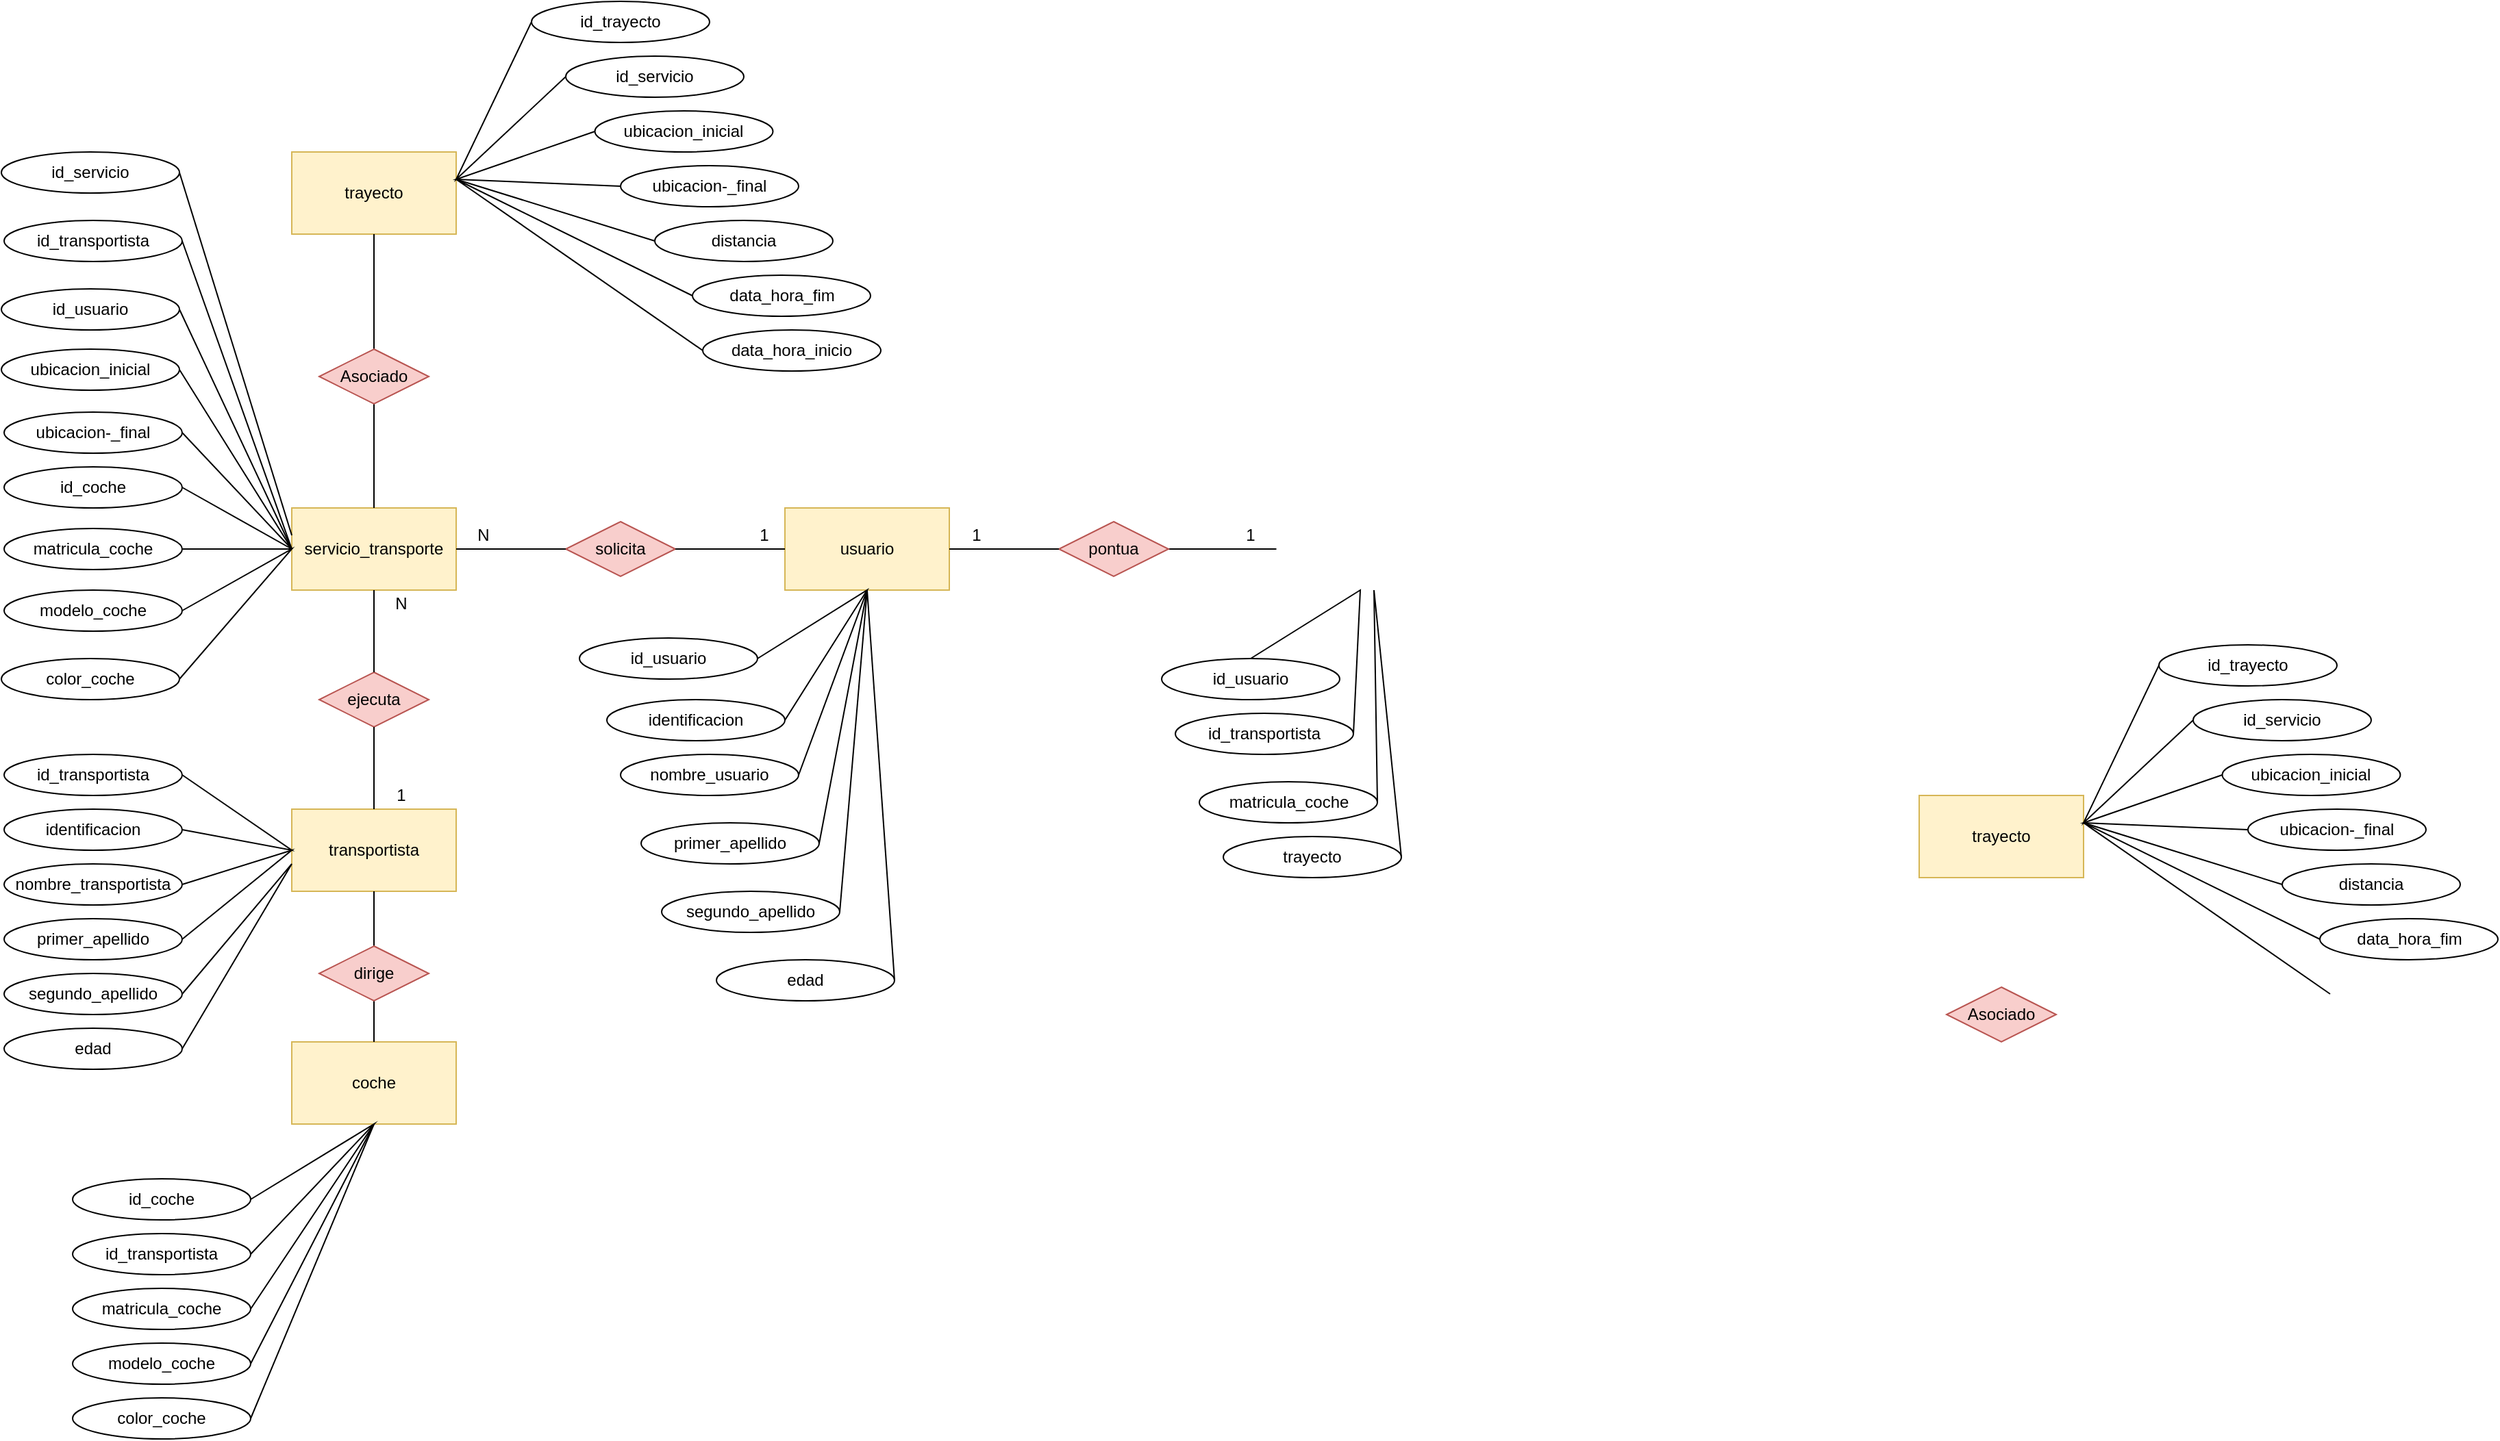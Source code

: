 <mxfile version="22.1.18" type="github">
  <diagram id="R2lEEEUBdFMjLlhIrx00" name="Page-1">
    <mxGraphModel dx="2533" dy="1180" grid="1" gridSize="10" guides="1" tooltips="1" connect="1" arrows="1" fold="1" page="1" pageScale="1" pageWidth="850" pageHeight="1100" math="0" shadow="0" extFonts="Permanent Marker^https://fonts.googleapis.com/css?family=Permanent+Marker">
      <root>
        <mxCell id="0" />
        <mxCell id="1" parent="0" />
        <mxCell id="UZvihDDz6vG9pODjjH-z-27" value="servicio_transporte" style="rounded=0;whiteSpace=wrap;html=1;labelBackgroundColor=none;fillColor=#fff2cc;strokeColor=#d6b656;" parent="1" vertex="1">
          <mxGeometry x="112" y="780" width="120" height="60" as="geometry" />
        </mxCell>
        <mxCell id="UZvihDDz6vG9pODjjH-z-28" value="ejecuta" style="rhombus;whiteSpace=wrap;html=1;labelBackgroundColor=none;fillColor=#f8cecc;strokeColor=#b85450;" parent="1" vertex="1">
          <mxGeometry x="132" y="900" width="80" height="40" as="geometry" />
        </mxCell>
        <mxCell id="UZvihDDz6vG9pODjjH-z-29" value="transportista" style="rounded=0;whiteSpace=wrap;html=1;labelBackgroundColor=none;fillColor=#fff2cc;strokeColor=#d6b656;" parent="1" vertex="1">
          <mxGeometry x="112" y="1000" width="120" height="60" as="geometry" />
        </mxCell>
        <mxCell id="UZvihDDz6vG9pODjjH-z-30" value="solicita" style="rhombus;whiteSpace=wrap;html=1;labelBackgroundColor=none;fillColor=#f8cecc;strokeColor=#b85450;" parent="1" vertex="1">
          <mxGeometry x="312" y="790" width="80" height="40" as="geometry" />
        </mxCell>
        <mxCell id="UZvihDDz6vG9pODjjH-z-32" value="usuario" style="rounded=0;whiteSpace=wrap;html=1;labelBackgroundColor=none;fillColor=#fff2cc;strokeColor=#d6b656;" parent="1" vertex="1">
          <mxGeometry x="472" y="780" width="120" height="60" as="geometry" />
        </mxCell>
        <mxCell id="UZvihDDz6vG9pODjjH-z-33" value="" style="endArrow=none;html=1;rounded=0;entryX=0;entryY=0.5;entryDx=0;entryDy=0;exitX=1;exitY=0.5;exitDx=0;exitDy=0;labelBackgroundColor=none;fontColor=default;" parent="1" source="UZvihDDz6vG9pODjjH-z-30" target="UZvihDDz6vG9pODjjH-z-32" edge="1">
          <mxGeometry width="50" height="50" relative="1" as="geometry">
            <mxPoint x="407" y="850" as="sourcePoint" />
            <mxPoint x="457" y="800" as="targetPoint" />
            <Array as="points" />
          </mxGeometry>
        </mxCell>
        <mxCell id="UZvihDDz6vG9pODjjH-z-34" value="" style="endArrow=none;html=1;rounded=0;entryX=0;entryY=0.5;entryDx=0;entryDy=0;exitX=1;exitY=0.5;exitDx=0;exitDy=0;labelBackgroundColor=none;fontColor=default;" parent="1" source="UZvihDDz6vG9pODjjH-z-27" target="UZvihDDz6vG9pODjjH-z-30" edge="1">
          <mxGeometry width="50" height="50" relative="1" as="geometry">
            <mxPoint x="247" y="840" as="sourcePoint" />
            <mxPoint x="297" y="790" as="targetPoint" />
          </mxGeometry>
        </mxCell>
        <mxCell id="UZvihDDz6vG9pODjjH-z-35" value="" style="endArrow=none;html=1;rounded=0;entryX=0;entryY=0.5;entryDx=0;entryDy=0;exitX=1;exitY=0.5;exitDx=0;exitDy=0;labelBackgroundColor=none;fontColor=default;" parent="1" source="UZvihDDz6vG9pODjjH-z-43" edge="1">
          <mxGeometry width="50" height="50" relative="1" as="geometry">
            <mxPoint x="752" y="875" as="sourcePoint" />
            <mxPoint x="830.75" y="810" as="targetPoint" />
          </mxGeometry>
        </mxCell>
        <mxCell id="UZvihDDz6vG9pODjjH-z-36" value="" style="endArrow=none;html=1;rounded=0;entryX=0.5;entryY=1;entryDx=0;entryDy=0;exitX=0.5;exitY=0;exitDx=0;exitDy=0;labelBackgroundColor=none;fontColor=default;" parent="1" source="UZvihDDz6vG9pODjjH-z-29" target="UZvihDDz6vG9pODjjH-z-28" edge="1">
          <mxGeometry width="50" height="50" relative="1" as="geometry">
            <mxPoint x="142" y="1010" as="sourcePoint" />
            <mxPoint x="192" y="960" as="targetPoint" />
          </mxGeometry>
        </mxCell>
        <mxCell id="UZvihDDz6vG9pODjjH-z-37" value="" style="endArrow=none;html=1;rounded=0;entryX=0.5;entryY=1;entryDx=0;entryDy=0;exitX=0.5;exitY=0;exitDx=0;exitDy=0;labelBackgroundColor=none;fontColor=default;" parent="1" source="UZvihDDz6vG9pODjjH-z-28" target="UZvihDDz6vG9pODjjH-z-27" edge="1">
          <mxGeometry width="50" height="50" relative="1" as="geometry">
            <mxPoint x="147" y="900" as="sourcePoint" />
            <mxPoint x="197" y="850" as="targetPoint" />
          </mxGeometry>
        </mxCell>
        <mxCell id="UZvihDDz6vG9pODjjH-z-38" value="1" style="text;html=1;strokeColor=none;fillColor=none;align=center;verticalAlign=middle;whiteSpace=wrap;rounded=0;labelBackgroundColor=none;" parent="1" vertex="1">
          <mxGeometry x="182" y="980" width="20" height="20" as="geometry" />
        </mxCell>
        <mxCell id="UZvihDDz6vG9pODjjH-z-39" value="N" style="text;html=1;strokeColor=none;fillColor=none;align=center;verticalAlign=middle;whiteSpace=wrap;rounded=0;labelBackgroundColor=none;" parent="1" vertex="1">
          <mxGeometry x="182" y="840" width="20" height="20" as="geometry" />
        </mxCell>
        <mxCell id="UZvihDDz6vG9pODjjH-z-40" value="N" style="text;html=1;strokeColor=none;fillColor=none;align=center;verticalAlign=middle;whiteSpace=wrap;rounded=0;labelBackgroundColor=none;" parent="1" vertex="1">
          <mxGeometry x="242" y="790" width="20" height="20" as="geometry" />
        </mxCell>
        <mxCell id="UZvihDDz6vG9pODjjH-z-42" value="1" style="text;html=1;strokeColor=none;fillColor=none;align=center;verticalAlign=middle;whiteSpace=wrap;rounded=0;labelBackgroundColor=none;" parent="1" vertex="1">
          <mxGeometry x="447" y="790" width="20" height="20" as="geometry" />
        </mxCell>
        <mxCell id="UZvihDDz6vG9pODjjH-z-43" value="pontua" style="rhombus;whiteSpace=wrap;html=1;labelBackgroundColor=none;fillColor=#f8cecc;strokeColor=#b85450;" parent="1" vertex="1">
          <mxGeometry x="672" y="790" width="80" height="40" as="geometry" />
        </mxCell>
        <mxCell id="UZvihDDz6vG9pODjjH-z-46" value="" style="endArrow=none;html=1;rounded=0;entryX=0;entryY=0.5;entryDx=0;entryDy=0;exitX=1;exitY=0.5;exitDx=0;exitDy=0;labelBackgroundColor=none;fontColor=default;" parent="1" target="UZvihDDz6vG9pODjjH-z-43" edge="1">
          <mxGeometry width="50" height="50" relative="1" as="geometry">
            <mxPoint x="642" y="810" as="sourcePoint" />
            <mxPoint x="654.5" y="810" as="targetPoint" />
          </mxGeometry>
        </mxCell>
        <mxCell id="UZvihDDz6vG9pODjjH-z-51" value="1" style="text;html=1;strokeColor=none;fillColor=none;align=center;verticalAlign=middle;whiteSpace=wrap;rounded=0;labelBackgroundColor=none;" parent="1" vertex="1">
          <mxGeometry x="802" y="790" width="20" height="20" as="geometry" />
        </mxCell>
        <mxCell id="UZvihDDz6vG9pODjjH-z-53" value="" style="endArrow=none;html=1;rounded=0;exitX=1;exitY=0.5;exitDx=0;exitDy=0;labelBackgroundColor=none;fontColor=default;" parent="1" source="UZvihDDz6vG9pODjjH-z-32" edge="1">
          <mxGeometry width="50" height="50" relative="1" as="geometry">
            <mxPoint x="592" y="810" as="sourcePoint" />
            <mxPoint x="642" y="810" as="targetPoint" />
          </mxGeometry>
        </mxCell>
        <mxCell id="UZvihDDz6vG9pODjjH-z-56" value="1" style="text;html=1;strokeColor=none;fillColor=none;align=center;verticalAlign=middle;whiteSpace=wrap;rounded=0;labelBackgroundColor=none;" parent="1" vertex="1">
          <mxGeometry x="602" y="790" width="20" height="20" as="geometry" />
        </mxCell>
        <mxCell id="UZvihDDz6vG9pODjjH-z-62" value="matricula_coche" style="ellipse;whiteSpace=wrap;html=1;labelBackgroundColor=none;" parent="1" vertex="1">
          <mxGeometry x="-98" y="795" width="130" height="30" as="geometry" />
        </mxCell>
        <mxCell id="UZvihDDz6vG9pODjjH-z-64" value="" style="endArrow=none;html=1;rounded=0;labelBackgroundColor=none;fontColor=default;entryX=1;entryY=0.5;entryDx=0;entryDy=0;exitX=1;exitY=0.5;exitDx=0;exitDy=0;" parent="1" source="VUBh9zfn_N3HPbpOxdJ6-12" target="VUBh9zfn_N3HPbpOxdJ6-4" edge="1">
          <mxGeometry width="50" height="50" relative="1" as="geometry">
            <mxPoint x="42" y="1010" as="sourcePoint" />
            <mxPoint x="52" y="980" as="targetPoint" />
            <Array as="points">
              <mxPoint x="112" y="1030" />
            </Array>
          </mxGeometry>
        </mxCell>
        <mxCell id="VUBh9zfn_N3HPbpOxdJ6-1" value="modelo_coche" style="ellipse;whiteSpace=wrap;html=1;labelBackgroundColor=none;" parent="1" vertex="1">
          <mxGeometry x="-98" y="840" width="130" height="30" as="geometry" />
        </mxCell>
        <mxCell id="VUBh9zfn_N3HPbpOxdJ6-2" value="" style="endArrow=none;html=1;rounded=0;entryX=1;entryY=0.5;entryDx=0;entryDy=0;exitX=1;exitY=0.5;exitDx=0;exitDy=0;" parent="1" source="VUBh9zfn_N3HPbpOxdJ6-3" target="VUBh9zfn_N3HPbpOxdJ6-1" edge="1">
          <mxGeometry width="50" height="50" relative="1" as="geometry">
            <mxPoint x="22" y="850" as="sourcePoint" />
            <mxPoint x="72" y="810" as="targetPoint" />
            <Array as="points">
              <mxPoint x="112" y="810" />
            </Array>
          </mxGeometry>
        </mxCell>
        <mxCell id="VUBh9zfn_N3HPbpOxdJ6-3" value="color_coche" style="ellipse;whiteSpace=wrap;html=1;labelBackgroundColor=none;" parent="1" vertex="1">
          <mxGeometry x="-100" y="890" width="130" height="30" as="geometry" />
        </mxCell>
        <mxCell id="VUBh9zfn_N3HPbpOxdJ6-4" value="id_transportista" style="ellipse;whiteSpace=wrap;html=1;labelBackgroundColor=none;" parent="1" vertex="1">
          <mxGeometry x="-98" y="960" width="130" height="30" as="geometry" />
        </mxCell>
        <mxCell id="VUBh9zfn_N3HPbpOxdJ6-5" value="segundo_apellido" style="ellipse;whiteSpace=wrap;html=1;labelBackgroundColor=none;" parent="1" vertex="1">
          <mxGeometry x="-98" y="1120" width="130" height="30" as="geometry" />
        </mxCell>
        <mxCell id="VUBh9zfn_N3HPbpOxdJ6-6" value="primer_apellido" style="ellipse;whiteSpace=wrap;html=1;labelBackgroundColor=none;" parent="1" vertex="1">
          <mxGeometry x="-98" y="1080" width="130" height="30" as="geometry" />
        </mxCell>
        <mxCell id="VUBh9zfn_N3HPbpOxdJ6-7" value="nombre_transportista" style="ellipse;whiteSpace=wrap;html=1;labelBackgroundColor=none;" parent="1" vertex="1">
          <mxGeometry x="-98" y="1040" width="130" height="30" as="geometry" />
        </mxCell>
        <mxCell id="VUBh9zfn_N3HPbpOxdJ6-9" value="" style="endArrow=none;html=1;rounded=0;entryX=1;entryY=0.5;entryDx=0;entryDy=0;exitX=1;exitY=0.5;exitDx=0;exitDy=0;" parent="1" source="VUBh9zfn_N3HPbpOxdJ6-11" target="VUBh9zfn_N3HPbpOxdJ6-5" edge="1">
          <mxGeometry width="50" height="50" relative="1" as="geometry">
            <mxPoint x="52" y="1080" as="sourcePoint" />
            <mxPoint x="22" y="1070" as="targetPoint" />
            <Array as="points">
              <mxPoint x="112" y="1040" />
            </Array>
          </mxGeometry>
        </mxCell>
        <mxCell id="VUBh9zfn_N3HPbpOxdJ6-10" value="" style="endArrow=none;html=1;rounded=0;entryX=1;entryY=0.5;entryDx=0;entryDy=0;" parent="1" target="VUBh9zfn_N3HPbpOxdJ6-20" edge="1">
          <mxGeometry width="50" height="50" relative="1" as="geometry">
            <mxPoint x="452" y="890" as="sourcePoint" />
            <mxPoint x="462" y="920" as="targetPoint" />
            <Array as="points">
              <mxPoint x="532" y="840" />
            </Array>
          </mxGeometry>
        </mxCell>
        <mxCell id="VUBh9zfn_N3HPbpOxdJ6-11" value="edad" style="ellipse;whiteSpace=wrap;html=1;labelBackgroundColor=none;" parent="1" vertex="1">
          <mxGeometry x="-98" y="1160" width="130" height="30" as="geometry" />
        </mxCell>
        <mxCell id="VUBh9zfn_N3HPbpOxdJ6-12" value="identificacion" style="ellipse;whiteSpace=wrap;html=1;labelBackgroundColor=none;" parent="1" vertex="1">
          <mxGeometry x="-98" y="1000" width="130" height="30" as="geometry" />
        </mxCell>
        <mxCell id="VUBh9zfn_N3HPbpOxdJ6-14" value="" style="endArrow=none;html=1;rounded=0;exitX=1;exitY=0.5;exitDx=0;exitDy=0;entryX=1;entryY=0.5;entryDx=0;entryDy=0;" parent="1" source="VUBh9zfn_N3HPbpOxdJ6-6" target="VUBh9zfn_N3HPbpOxdJ6-7" edge="1">
          <mxGeometry width="50" height="50" relative="1" as="geometry">
            <mxPoint x="22" y="1070" as="sourcePoint" />
            <mxPoint x="72" y="1020" as="targetPoint" />
            <Array as="points">
              <mxPoint x="112" y="1030" />
            </Array>
          </mxGeometry>
        </mxCell>
        <mxCell id="VUBh9zfn_N3HPbpOxdJ6-15" value="id_usuario" style="ellipse;whiteSpace=wrap;html=1;labelBackgroundColor=none;" parent="1" vertex="1">
          <mxGeometry x="322" y="875" width="130" height="30" as="geometry" />
        </mxCell>
        <mxCell id="VUBh9zfn_N3HPbpOxdJ6-16" value="segundo_apellido" style="ellipse;whiteSpace=wrap;html=1;labelBackgroundColor=none;" parent="1" vertex="1">
          <mxGeometry x="382" y="1060" width="130" height="30" as="geometry" />
        </mxCell>
        <mxCell id="VUBh9zfn_N3HPbpOxdJ6-17" value="primer_apellido" style="ellipse;whiteSpace=wrap;html=1;labelBackgroundColor=none;" parent="1" vertex="1">
          <mxGeometry x="367" y="1010" width="130" height="30" as="geometry" />
        </mxCell>
        <mxCell id="VUBh9zfn_N3HPbpOxdJ6-18" value="nombre_usuario" style="ellipse;whiteSpace=wrap;html=1;labelBackgroundColor=none;" parent="1" vertex="1">
          <mxGeometry x="352" y="960" width="130" height="30" as="geometry" />
        </mxCell>
        <mxCell id="VUBh9zfn_N3HPbpOxdJ6-19" value="edad" style="ellipse;whiteSpace=wrap;html=1;labelBackgroundColor=none;" parent="1" vertex="1">
          <mxGeometry x="422" y="1110" width="130" height="30" as="geometry" />
        </mxCell>
        <mxCell id="VUBh9zfn_N3HPbpOxdJ6-20" value="identificacion" style="ellipse;whiteSpace=wrap;html=1;labelBackgroundColor=none;" parent="1" vertex="1">
          <mxGeometry x="342" y="920" width="130" height="30" as="geometry" />
        </mxCell>
        <mxCell id="VUBh9zfn_N3HPbpOxdJ6-24" value="" style="endArrow=none;html=1;rounded=0;exitX=1;exitY=0.5;exitDx=0;exitDy=0;entryX=1;entryY=0.5;entryDx=0;entryDy=0;" parent="1" source="VUBh9zfn_N3HPbpOxdJ6-18" target="VUBh9zfn_N3HPbpOxdJ6-17" edge="1">
          <mxGeometry width="50" height="50" relative="1" as="geometry">
            <mxPoint x="522" y="955" as="sourcePoint" />
            <mxPoint x="572" y="905" as="targetPoint" />
            <Array as="points">
              <mxPoint x="532" y="840" />
            </Array>
          </mxGeometry>
        </mxCell>
        <mxCell id="VUBh9zfn_N3HPbpOxdJ6-25" value="" style="endArrow=none;html=1;rounded=0;exitX=1;exitY=0.5;exitDx=0;exitDy=0;entryX=1;entryY=0.5;entryDx=0;entryDy=0;" parent="1" source="VUBh9zfn_N3HPbpOxdJ6-16" target="VUBh9zfn_N3HPbpOxdJ6-19" edge="1">
          <mxGeometry width="50" height="50" relative="1" as="geometry">
            <mxPoint x="567" y="1090" as="sourcePoint" />
            <mxPoint x="617" y="1040" as="targetPoint" />
            <Array as="points">
              <mxPoint x="532" y="840" />
            </Array>
          </mxGeometry>
        </mxCell>
        <mxCell id="VUBh9zfn_N3HPbpOxdJ6-29" value="id_usuario" style="ellipse;whiteSpace=wrap;html=1;labelBackgroundColor=none;" parent="1" vertex="1">
          <mxGeometry x="747" y="890" width="130" height="30" as="geometry" />
        </mxCell>
        <mxCell id="VUBh9zfn_N3HPbpOxdJ6-30" value="id_transportista" style="ellipse;whiteSpace=wrap;html=1;labelBackgroundColor=none;" parent="1" vertex="1">
          <mxGeometry x="757" y="930" width="130" height="30" as="geometry" />
        </mxCell>
        <mxCell id="VUBh9zfn_N3HPbpOxdJ6-31" value="matricula_coche" style="ellipse;whiteSpace=wrap;html=1;labelBackgroundColor=none;" parent="1" vertex="1">
          <mxGeometry x="774.5" y="980" width="130" height="30" as="geometry" />
        </mxCell>
        <mxCell id="VUBh9zfn_N3HPbpOxdJ6-32" value="" style="endArrow=none;html=1;rounded=0;exitX=0.5;exitY=0;exitDx=0;exitDy=0;entryX=1;entryY=0.5;entryDx=0;entryDy=0;" parent="1" source="VUBh9zfn_N3HPbpOxdJ6-29" target="VUBh9zfn_N3HPbpOxdJ6-30" edge="1">
          <mxGeometry width="50" height="50" relative="1" as="geometry">
            <mxPoint x="900.75" y="920" as="sourcePoint" />
            <mxPoint x="1102" y="1000" as="targetPoint" />
            <Array as="points">
              <mxPoint x="892" y="840" />
            </Array>
          </mxGeometry>
        </mxCell>
        <mxCell id="VUBh9zfn_N3HPbpOxdJ6-35" value="" style="endArrow=none;html=1;rounded=0;exitX=1;exitY=0.5;exitDx=0;exitDy=0;entryX=1;entryY=0.5;entryDx=0;entryDy=0;" parent="1" source="VUBh9zfn_N3HPbpOxdJ6-31" target="VUBh9zfn_N3HPbpOxdJ6-36" edge="1">
          <mxGeometry width="50" height="50" relative="1" as="geometry">
            <mxPoint x="950.75" y="960" as="sourcePoint" />
            <mxPoint x="892" y="990" as="targetPoint" />
            <Array as="points">
              <mxPoint x="902" y="840" />
            </Array>
          </mxGeometry>
        </mxCell>
        <mxCell id="VUBh9zfn_N3HPbpOxdJ6-36" value="trayecto" style="ellipse;whiteSpace=wrap;html=1;labelBackgroundColor=none;" parent="1" vertex="1">
          <mxGeometry x="792" y="1020" width="130" height="30" as="geometry" />
        </mxCell>
        <mxCell id="VUBh9zfn_N3HPbpOxdJ6-37" value="coche" style="rounded=0;whiteSpace=wrap;html=1;labelBackgroundColor=none;fillColor=#fff2cc;strokeColor=#d6b656;" parent="1" vertex="1">
          <mxGeometry x="112" y="1170" width="120" height="60" as="geometry" />
        </mxCell>
        <mxCell id="VUBh9zfn_N3HPbpOxdJ6-38" value="" style="endArrow=none;html=1;rounded=0;entryX=0.5;entryY=1;entryDx=0;entryDy=0;exitX=0.5;exitY=0;exitDx=0;exitDy=0;" parent="1" source="VUBh9zfn_N3HPbpOxdJ6-39" target="UZvihDDz6vG9pODjjH-z-29" edge="1">
          <mxGeometry width="50" height="50" relative="1" as="geometry">
            <mxPoint x="182" y="1160" as="sourcePoint" />
            <mxPoint x="232" y="1110" as="targetPoint" />
            <Array as="points" />
          </mxGeometry>
        </mxCell>
        <mxCell id="VUBh9zfn_N3HPbpOxdJ6-40" value="" style="endArrow=none;html=1;rounded=0;entryX=0.5;entryY=1;entryDx=0;entryDy=0;exitX=0.5;exitY=0;exitDx=0;exitDy=0;" parent="1" source="VUBh9zfn_N3HPbpOxdJ6-37" target="VUBh9zfn_N3HPbpOxdJ6-39" edge="1">
          <mxGeometry width="50" height="50" relative="1" as="geometry">
            <mxPoint x="172" y="1170" as="sourcePoint" />
            <mxPoint x="172" y="1060" as="targetPoint" />
            <Array as="points" />
          </mxGeometry>
        </mxCell>
        <mxCell id="VUBh9zfn_N3HPbpOxdJ6-39" value="dirige" style="rhombus;whiteSpace=wrap;html=1;labelBackgroundColor=none;fillColor=#f8cecc;strokeColor=#b85450;" parent="1" vertex="1">
          <mxGeometry x="132" y="1100" width="80" height="40" as="geometry" />
        </mxCell>
        <mxCell id="VUBh9zfn_N3HPbpOxdJ6-41" value="id_transportista" style="ellipse;whiteSpace=wrap;html=1;labelBackgroundColor=none;" parent="1" vertex="1">
          <mxGeometry x="-48" y="1310" width="130" height="30" as="geometry" />
        </mxCell>
        <mxCell id="VUBh9zfn_N3HPbpOxdJ6-42" value="color_coche" style="ellipse;whiteSpace=wrap;html=1;labelBackgroundColor=none;" parent="1" vertex="1">
          <mxGeometry x="-48" y="1430" width="130" height="30" as="geometry" />
        </mxCell>
        <mxCell id="VUBh9zfn_N3HPbpOxdJ6-43" value="matricula_coche" style="ellipse;whiteSpace=wrap;html=1;labelBackgroundColor=none;" parent="1" vertex="1">
          <mxGeometry x="-48" y="1350" width="130" height="30" as="geometry" />
        </mxCell>
        <mxCell id="VUBh9zfn_N3HPbpOxdJ6-44" value="id_coche" style="ellipse;whiteSpace=wrap;html=1;labelBackgroundColor=none;" parent="1" vertex="1">
          <mxGeometry x="-98" y="750" width="130" height="30" as="geometry" />
        </mxCell>
        <mxCell id="VUBh9zfn_N3HPbpOxdJ6-45" value="" style="endArrow=none;html=1;rounded=0;exitX=1;exitY=0.5;exitDx=0;exitDy=0;" parent="1" source="VUBh9zfn_N3HPbpOxdJ6-44" edge="1">
          <mxGeometry width="50" height="50" relative="1" as="geometry">
            <mxPoint x="82" y="750" as="sourcePoint" />
            <mxPoint x="112" y="810" as="targetPoint" />
          </mxGeometry>
        </mxCell>
        <mxCell id="VUBh9zfn_N3HPbpOxdJ6-46" value="ubicacion-_final" style="ellipse;whiteSpace=wrap;html=1;labelBackgroundColor=none;" parent="1" vertex="1">
          <mxGeometry x="-98" y="710" width="130" height="30" as="geometry" />
        </mxCell>
        <mxCell id="VUBh9zfn_N3HPbpOxdJ6-47" value="ubicacion_inicial" style="ellipse;whiteSpace=wrap;html=1;labelBackgroundColor=none;" parent="1" vertex="1">
          <mxGeometry x="-100" y="664" width="130" height="30" as="geometry" />
        </mxCell>
        <mxCell id="VUBh9zfn_N3HPbpOxdJ6-48" value="" style="endArrow=none;html=1;rounded=0;exitX=1;exitY=0.5;exitDx=0;exitDy=0;entryX=1;entryY=0.5;entryDx=0;entryDy=0;" parent="1" source="VUBh9zfn_N3HPbpOxdJ6-47" target="VUBh9zfn_N3HPbpOxdJ6-46" edge="1">
          <mxGeometry width="50" height="50" relative="1" as="geometry">
            <mxPoint x="112" y="730" as="sourcePoint" />
            <mxPoint x="162" y="670" as="targetPoint" />
            <Array as="points">
              <mxPoint x="112" y="810" />
            </Array>
          </mxGeometry>
        </mxCell>
        <mxCell id="VUBh9zfn_N3HPbpOxdJ6-49" value="id_coche" style="ellipse;whiteSpace=wrap;html=1;labelBackgroundColor=none;" parent="1" vertex="1">
          <mxGeometry x="-48" y="1270" width="130" height="30" as="geometry" />
        </mxCell>
        <mxCell id="VUBh9zfn_N3HPbpOxdJ6-50" value="modelo_coche" style="ellipse;whiteSpace=wrap;html=1;labelBackgroundColor=none;" parent="1" vertex="1">
          <mxGeometry x="-48" y="1390" width="130" height="30" as="geometry" />
        </mxCell>
        <mxCell id="VUBh9zfn_N3HPbpOxdJ6-51" value="" style="endArrow=none;html=1;rounded=0;exitX=1;exitY=0.5;exitDx=0;exitDy=0;entryX=1;entryY=0.5;entryDx=0;entryDy=0;" parent="1" source="VUBh9zfn_N3HPbpOxdJ6-49" target="VUBh9zfn_N3HPbpOxdJ6-41" edge="1">
          <mxGeometry width="50" height="50" relative="1" as="geometry">
            <mxPoint x="82" y="1270" as="sourcePoint" />
            <mxPoint x="72" y="1330" as="targetPoint" />
            <Array as="points">
              <mxPoint x="172" y="1230" />
            </Array>
          </mxGeometry>
        </mxCell>
        <mxCell id="VUBh9zfn_N3HPbpOxdJ6-52" value="" style="endArrow=none;html=1;rounded=0;exitX=1;exitY=0.5;exitDx=0;exitDy=0;" parent="1" source="VUBh9zfn_N3HPbpOxdJ6-42" edge="1">
          <mxGeometry width="50" height="50" relative="1" as="geometry">
            <mxPoint x="202" y="1410" as="sourcePoint" />
            <mxPoint x="82" y="1445" as="targetPoint" />
            <Array as="points">
              <mxPoint x="172" y="1230" />
            </Array>
          </mxGeometry>
        </mxCell>
        <mxCell id="VUBh9zfn_N3HPbpOxdJ6-53" value="" style="endArrow=none;html=1;rounded=0;exitX=1;exitY=0.5;exitDx=0;exitDy=0;entryX=1;entryY=0.5;entryDx=0;entryDy=0;" parent="1" source="VUBh9zfn_N3HPbpOxdJ6-43" target="VUBh9zfn_N3HPbpOxdJ6-50" edge="1">
          <mxGeometry width="50" height="50" relative="1" as="geometry">
            <mxPoint x="147" y="1350" as="sourcePoint" />
            <mxPoint x="197" y="1300" as="targetPoint" />
            <Array as="points">
              <mxPoint x="172" y="1230" />
            </Array>
          </mxGeometry>
        </mxCell>
        <mxCell id="4h6LSxT9tbR2PbQqWZN6-1" value="id_usuario" style="ellipse;whiteSpace=wrap;html=1;labelBackgroundColor=none;" parent="1" vertex="1">
          <mxGeometry x="-100" y="620" width="130" height="30" as="geometry" />
        </mxCell>
        <mxCell id="4h6LSxT9tbR2PbQqWZN6-2" value="id_transportista" style="ellipse;whiteSpace=wrap;html=1;labelBackgroundColor=none;" parent="1" vertex="1">
          <mxGeometry x="-98" y="570" width="130" height="30" as="geometry" />
        </mxCell>
        <mxCell id="4h6LSxT9tbR2PbQqWZN6-4" value="" style="endArrow=none;html=1;rounded=0;entryX=1;entryY=0.5;entryDx=0;entryDy=0;" parent="1" target="4h6LSxT9tbR2PbQqWZN6-2" edge="1">
          <mxGeometry width="50" height="50" relative="1" as="geometry">
            <mxPoint x="112" y="810" as="sourcePoint" />
            <mxPoint x="182" y="670" as="targetPoint" />
          </mxGeometry>
        </mxCell>
        <mxCell id="4h6LSxT9tbR2PbQqWZN6-5" value="" style="endArrow=none;html=1;rounded=0;entryX=1;entryY=0.5;entryDx=0;entryDy=0;" parent="1" target="4h6LSxT9tbR2PbQqWZN6-1" edge="1">
          <mxGeometry width="50" height="50" relative="1" as="geometry">
            <mxPoint x="112" y="810" as="sourcePoint" />
            <mxPoint x="182" y="670" as="targetPoint" />
          </mxGeometry>
        </mxCell>
        <mxCell id="4h6LSxT9tbR2PbQqWZN6-6" value="" style="endArrow=none;html=1;rounded=0;entryX=1;entryY=0.5;entryDx=0;entryDy=0;" parent="1" target="UZvihDDz6vG9pODjjH-z-62" edge="1">
          <mxGeometry width="50" height="50" relative="1" as="geometry">
            <mxPoint x="112" y="810" as="sourcePoint" />
            <mxPoint x="182" y="830" as="targetPoint" />
          </mxGeometry>
        </mxCell>
        <mxCell id="93SrUeHEuioZLeFlsOgE-1" value="id_servicio" style="ellipse;whiteSpace=wrap;html=1;labelBackgroundColor=none;" parent="1" vertex="1">
          <mxGeometry x="-100" y="520" width="130" height="30" as="geometry" />
        </mxCell>
        <mxCell id="93SrUeHEuioZLeFlsOgE-2" value="" style="endArrow=none;html=1;rounded=0;exitX=1;exitY=0.5;exitDx=0;exitDy=0;" parent="1" source="93SrUeHEuioZLeFlsOgE-1" edge="1">
          <mxGeometry width="50" height="50" relative="1" as="geometry">
            <mxPoint x="162" y="580" as="sourcePoint" />
            <mxPoint x="112" y="800" as="targetPoint" />
          </mxGeometry>
        </mxCell>
        <mxCell id="HUKUg6QnxKa3x82Oixaf-1" value="trayecto" style="rounded=0;whiteSpace=wrap;html=1;labelBackgroundColor=none;fillColor=#fff2cc;strokeColor=#d6b656;" parent="1" vertex="1">
          <mxGeometry x="1300" y="990" width="120" height="60" as="geometry" />
        </mxCell>
        <mxCell id="HUKUg6QnxKa3x82Oixaf-2" value="" style="endArrow=none;html=1;rounded=0;entryX=0;entryY=0.5;entryDx=0;entryDy=0;exitX=0;exitY=0.5;exitDx=0;exitDy=0;" parent="1" source="HUKUg6QnxKa3x82Oixaf-6" target="HUKUg6QnxKa3x82Oixaf-5" edge="1">
          <mxGeometry width="50" height="50" relative="1" as="geometry">
            <mxPoint x="1480" y="980" as="sourcePoint" />
            <mxPoint x="1480" y="930" as="targetPoint" />
            <Array as="points">
              <mxPoint x="1420" y="1010" />
            </Array>
          </mxGeometry>
        </mxCell>
        <mxCell id="HUKUg6QnxKa3x82Oixaf-3" value="" style="endArrow=none;html=1;rounded=0;entryX=0;entryY=0.5;entryDx=0;entryDy=0;exitX=0;exitY=0.5;exitDx=0;exitDy=0;" parent="1" source="HUKUg6QnxKa3x82Oixaf-9" target="HUKUg6QnxKa3x82Oixaf-7" edge="1">
          <mxGeometry width="50" height="50" relative="1" as="geometry">
            <mxPoint x="1510" y="1020" as="sourcePoint" />
            <mxPoint x="1490" y="990" as="targetPoint" />
            <Array as="points">
              <mxPoint x="1420" y="1010" />
            </Array>
          </mxGeometry>
        </mxCell>
        <mxCell id="HUKUg6QnxKa3x82Oixaf-4" value="" style="endArrow=none;html=1;rounded=0;entryX=0;entryY=0.5;entryDx=0;entryDy=0;exitX=0;exitY=0.5;exitDx=0;exitDy=0;" parent="1" target="HUKUg6QnxKa3x82Oixaf-10" edge="1">
          <mxGeometry width="50" height="50" relative="1" as="geometry">
            <mxPoint x="1600" y="1135" as="sourcePoint" />
            <mxPoint x="1550" y="1080" as="targetPoint" />
            <Array as="points">
              <mxPoint x="1420" y="1010" />
            </Array>
          </mxGeometry>
        </mxCell>
        <mxCell id="HUKUg6QnxKa3x82Oixaf-5" value="id_trayecto" style="ellipse;whiteSpace=wrap;html=1;labelBackgroundColor=none;" parent="1" vertex="1">
          <mxGeometry x="1475" y="880" width="130" height="30" as="geometry" />
        </mxCell>
        <mxCell id="HUKUg6QnxKa3x82Oixaf-6" value="id_servicio" style="ellipse;whiteSpace=wrap;html=1;labelBackgroundColor=none;" parent="1" vertex="1">
          <mxGeometry x="1500" y="920" width="130" height="30" as="geometry" />
        </mxCell>
        <mxCell id="HUKUg6QnxKa3x82Oixaf-7" value="ubicacion_inicial" style="ellipse;whiteSpace=wrap;html=1;labelBackgroundColor=none;" parent="1" vertex="1">
          <mxGeometry x="1521.25" y="960" width="130" height="30" as="geometry" />
        </mxCell>
        <mxCell id="HUKUg6QnxKa3x82Oixaf-8" value="distancia" style="ellipse;whiteSpace=wrap;html=1;labelBackgroundColor=none;" parent="1" vertex="1">
          <mxGeometry x="1565" y="1040" width="130" height="30" as="geometry" />
        </mxCell>
        <mxCell id="HUKUg6QnxKa3x82Oixaf-9" value="ubicacion-_final" style="ellipse;whiteSpace=wrap;html=1;labelBackgroundColor=none;" parent="1" vertex="1">
          <mxGeometry x="1540" y="1000" width="130" height="30" as="geometry" />
        </mxCell>
        <mxCell id="HUKUg6QnxKa3x82Oixaf-10" value="data_hora_fim" style="ellipse;whiteSpace=wrap;html=1;labelBackgroundColor=none;" parent="1" vertex="1">
          <mxGeometry x="1592.5" y="1080" width="130" height="30" as="geometry" />
        </mxCell>
        <mxCell id="HUKUg6QnxKa3x82Oixaf-11" value="" style="endArrow=none;html=1;rounded=0;exitX=0;exitY=0.5;exitDx=0;exitDy=0;" parent="1" source="HUKUg6QnxKa3x82Oixaf-8" edge="1">
          <mxGeometry width="50" height="50" relative="1" as="geometry">
            <mxPoint x="1471.25" y="1080" as="sourcePoint" />
            <mxPoint x="1420" y="1010" as="targetPoint" />
          </mxGeometry>
        </mxCell>
        <mxCell id="HUKUg6QnxKa3x82Oixaf-12" value="Asociado" style="rhombus;whiteSpace=wrap;html=1;labelBackgroundColor=none;fillColor=#f8cecc;strokeColor=#b85450;" parent="1" vertex="1">
          <mxGeometry x="1320" y="1130" width="80" height="40" as="geometry" />
        </mxCell>
        <mxCell id="HUKUg6QnxKa3x82Oixaf-13" value="trayecto" style="rounded=0;whiteSpace=wrap;html=1;labelBackgroundColor=none;fillColor=#fff2cc;strokeColor=#d6b656;" parent="1" vertex="1">
          <mxGeometry x="112" y="520" width="120" height="60" as="geometry" />
        </mxCell>
        <mxCell id="HUKUg6QnxKa3x82Oixaf-14" value="" style="endArrow=none;html=1;rounded=0;entryX=0;entryY=0.5;entryDx=0;entryDy=0;exitX=0;exitY=0.5;exitDx=0;exitDy=0;" parent="1" source="HUKUg6QnxKa3x82Oixaf-18" target="HUKUg6QnxKa3x82Oixaf-17" edge="1">
          <mxGeometry width="50" height="50" relative="1" as="geometry">
            <mxPoint x="292" y="510" as="sourcePoint" />
            <mxPoint x="292" y="460" as="targetPoint" />
            <Array as="points">
              <mxPoint x="232" y="540" />
            </Array>
          </mxGeometry>
        </mxCell>
        <mxCell id="HUKUg6QnxKa3x82Oixaf-15" value="" style="endArrow=none;html=1;rounded=0;entryX=0;entryY=0.5;entryDx=0;entryDy=0;exitX=0;exitY=0.5;exitDx=0;exitDy=0;" parent="1" source="HUKUg6QnxKa3x82Oixaf-21" target="HUKUg6QnxKa3x82Oixaf-19" edge="1">
          <mxGeometry width="50" height="50" relative="1" as="geometry">
            <mxPoint x="322" y="550" as="sourcePoint" />
            <mxPoint x="302" y="520" as="targetPoint" />
            <Array as="points">
              <mxPoint x="232" y="540" />
            </Array>
          </mxGeometry>
        </mxCell>
        <mxCell id="HUKUg6QnxKa3x82Oixaf-16" value="" style="endArrow=none;html=1;rounded=0;entryX=0;entryY=0.5;entryDx=0;entryDy=0;exitX=0;exitY=0.5;exitDx=0;exitDy=0;" parent="1" source="HUKUg6QnxKa3x82Oixaf-23" target="HUKUg6QnxKa3x82Oixaf-22" edge="1">
          <mxGeometry width="50" height="50" relative="1" as="geometry">
            <mxPoint x="262" y="660" as="sourcePoint" />
            <mxPoint x="362" y="610" as="targetPoint" />
            <Array as="points">
              <mxPoint x="232" y="540" />
            </Array>
          </mxGeometry>
        </mxCell>
        <mxCell id="HUKUg6QnxKa3x82Oixaf-17" value="id_trayecto" style="ellipse;whiteSpace=wrap;html=1;labelBackgroundColor=none;" parent="1" vertex="1">
          <mxGeometry x="287" y="410" width="130" height="30" as="geometry" />
        </mxCell>
        <mxCell id="HUKUg6QnxKa3x82Oixaf-18" value="id_servicio" style="ellipse;whiteSpace=wrap;html=1;labelBackgroundColor=none;" parent="1" vertex="1">
          <mxGeometry x="312" y="450" width="130" height="30" as="geometry" />
        </mxCell>
        <mxCell id="HUKUg6QnxKa3x82Oixaf-19" value="ubicacion_inicial" style="ellipse;whiteSpace=wrap;html=1;labelBackgroundColor=none;" parent="1" vertex="1">
          <mxGeometry x="333.25" y="490" width="130" height="30" as="geometry" />
        </mxCell>
        <mxCell id="HUKUg6QnxKa3x82Oixaf-20" value="distancia" style="ellipse;whiteSpace=wrap;html=1;labelBackgroundColor=none;" parent="1" vertex="1">
          <mxGeometry x="377" y="570" width="130" height="30" as="geometry" />
        </mxCell>
        <mxCell id="HUKUg6QnxKa3x82Oixaf-21" value="ubicacion-_final" style="ellipse;whiteSpace=wrap;html=1;labelBackgroundColor=none;" parent="1" vertex="1">
          <mxGeometry x="352" y="530" width="130" height="30" as="geometry" />
        </mxCell>
        <mxCell id="HUKUg6QnxKa3x82Oixaf-22" value="data_hora_fim" style="ellipse;whiteSpace=wrap;html=1;labelBackgroundColor=none;" parent="1" vertex="1">
          <mxGeometry x="404.5" y="610" width="130" height="30" as="geometry" />
        </mxCell>
        <mxCell id="HUKUg6QnxKa3x82Oixaf-23" value="data_hora_inicio" style="ellipse;whiteSpace=wrap;html=1;labelBackgroundColor=none;" parent="1" vertex="1">
          <mxGeometry x="412" y="650" width="130" height="30" as="geometry" />
        </mxCell>
        <mxCell id="HUKUg6QnxKa3x82Oixaf-24" value="" style="endArrow=none;html=1;rounded=0;exitX=0;exitY=0.5;exitDx=0;exitDy=0;" parent="1" source="HUKUg6QnxKa3x82Oixaf-20" edge="1">
          <mxGeometry width="50" height="50" relative="1" as="geometry">
            <mxPoint x="283.25" y="610" as="sourcePoint" />
            <mxPoint x="232" y="540" as="targetPoint" />
          </mxGeometry>
        </mxCell>
        <mxCell id="HUKUg6QnxKa3x82Oixaf-27" value="" style="endArrow=none;html=1;rounded=0;entryX=0.5;entryY=1;entryDx=0;entryDy=0;exitX=0.5;exitY=0;exitDx=0;exitDy=0;" parent="1" source="HUKUg6QnxKa3x82Oixaf-25" target="HUKUg6QnxKa3x82Oixaf-13" edge="1">
          <mxGeometry width="50" height="50" relative="1" as="geometry">
            <mxPoint x="152" y="690" as="sourcePoint" />
            <mxPoint x="202" y="640" as="targetPoint" />
          </mxGeometry>
        </mxCell>
        <mxCell id="HUKUg6QnxKa3x82Oixaf-28" value="" style="endArrow=none;html=1;rounded=0;entryX=0.5;entryY=1;entryDx=0;entryDy=0;exitX=0.5;exitY=0;exitDx=0;exitDy=0;" parent="1" source="UZvihDDz6vG9pODjjH-z-27" target="HUKUg6QnxKa3x82Oixaf-25" edge="1">
          <mxGeometry width="50" height="50" relative="1" as="geometry">
            <mxPoint x="172" y="780" as="sourcePoint" />
            <mxPoint x="172" y="580" as="targetPoint" />
          </mxGeometry>
        </mxCell>
        <mxCell id="HUKUg6QnxKa3x82Oixaf-25" value="Asociado" style="rhombus;whiteSpace=wrap;html=1;labelBackgroundColor=none;fillColor=#f8cecc;strokeColor=#b85450;" parent="1" vertex="1">
          <mxGeometry x="132" y="664" width="80" height="40" as="geometry" />
        </mxCell>
      </root>
    </mxGraphModel>
  </diagram>
</mxfile>
